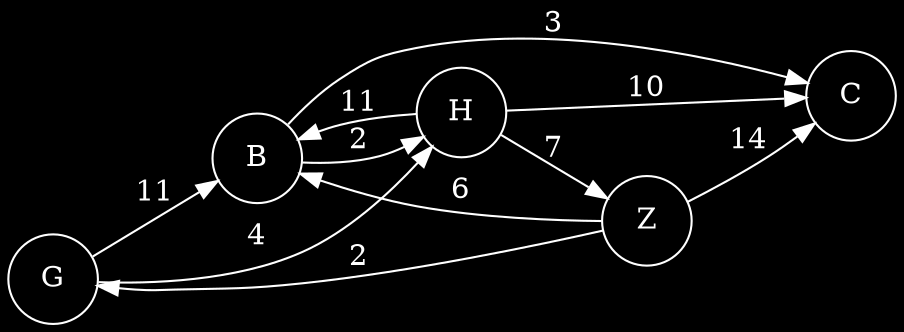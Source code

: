 digraph G {
rankdir=LR
bgcolor = "black"
node[color=white fontcolor=white shape=circle width=.6]
edge[color=white fontcolor=white]
0 [label="G"];
0 -> 1 [label="11"];
0 -> 2 [label="4"];
1 [label="B"];
1 -> 2 [label="2"];
1 -> 3 [label="3"];
2 [label="H"];
2 -> 1 [label="11"];
2 -> 3 [label="10"];
2 -> 4 [label="7"];
3 [label="C"];
4 [label="Z"];
4 -> 0 [label="2"];
4 -> 1 [label="6"];
4 -> 3 [label="14"];
}
